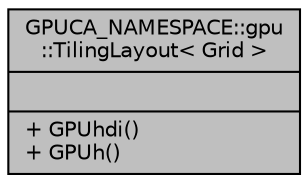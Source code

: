 digraph "GPUCA_NAMESPACE::gpu::TilingLayout&lt; Grid &gt;"
{
 // INTERACTIVE_SVG=YES
  bgcolor="transparent";
  edge [fontname="Helvetica",fontsize="10",labelfontname="Helvetica",labelfontsize="10"];
  node [fontname="Helvetica",fontsize="10",shape=record];
  Node1 [label="{GPUCA_NAMESPACE::gpu\l::TilingLayout\< Grid \>\n||+ GPUhdi()\l+ GPUh()\l}",height=0.2,width=0.4,color="black", fillcolor="grey75", style="filled", fontcolor="black"];
}
